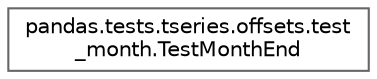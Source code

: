 digraph "Graphical Class Hierarchy"
{
 // LATEX_PDF_SIZE
  bgcolor="transparent";
  edge [fontname=Helvetica,fontsize=10,labelfontname=Helvetica,labelfontsize=10];
  node [fontname=Helvetica,fontsize=10,shape=box,height=0.2,width=0.4];
  rankdir="LR";
  Node0 [id="Node000000",label="pandas.tests.tseries.offsets.test\l_month.TestMonthEnd",height=0.2,width=0.4,color="grey40", fillcolor="white", style="filled",URL="$da/d3f/classpandas_1_1tests_1_1tseries_1_1offsets_1_1test__month_1_1TestMonthEnd.html",tooltip=" "];
}
